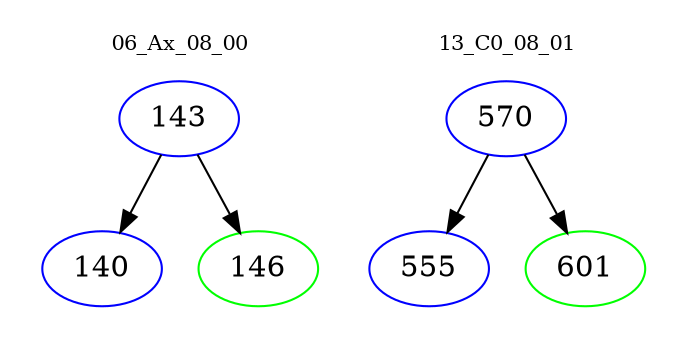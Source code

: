 digraph{
subgraph cluster_0 {
color = white
label = "06_Ax_08_00";
fontsize=10;
T0_143 [label="143", color="blue"]
T0_143 -> T0_140 [color="black"]
T0_140 [label="140", color="blue"]
T0_143 -> T0_146 [color="black"]
T0_146 [label="146", color="green"]
}
subgraph cluster_1 {
color = white
label = "13_C0_08_01";
fontsize=10;
T1_570 [label="570", color="blue"]
T1_570 -> T1_555 [color="black"]
T1_555 [label="555", color="blue"]
T1_570 -> T1_601 [color="black"]
T1_601 [label="601", color="green"]
}
}
